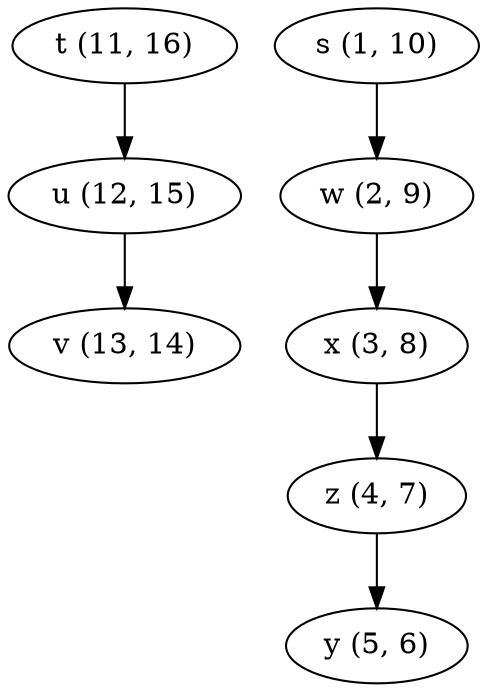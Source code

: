 digraph BST {
u -> v;
v [label="v (13, 14)"]
s -> w;
w [label="w (2, 9)"]
t [label="t (11, 16)"]
w -> x;
x [label="x (3, 8)"]
t -> u;
u [label="u (12, 15)"]
x -> z;
z [label="z (4, 7)"]
s [label="s (1, 10)"]
z -> y;
y [label="y (5, 6)"]
}

